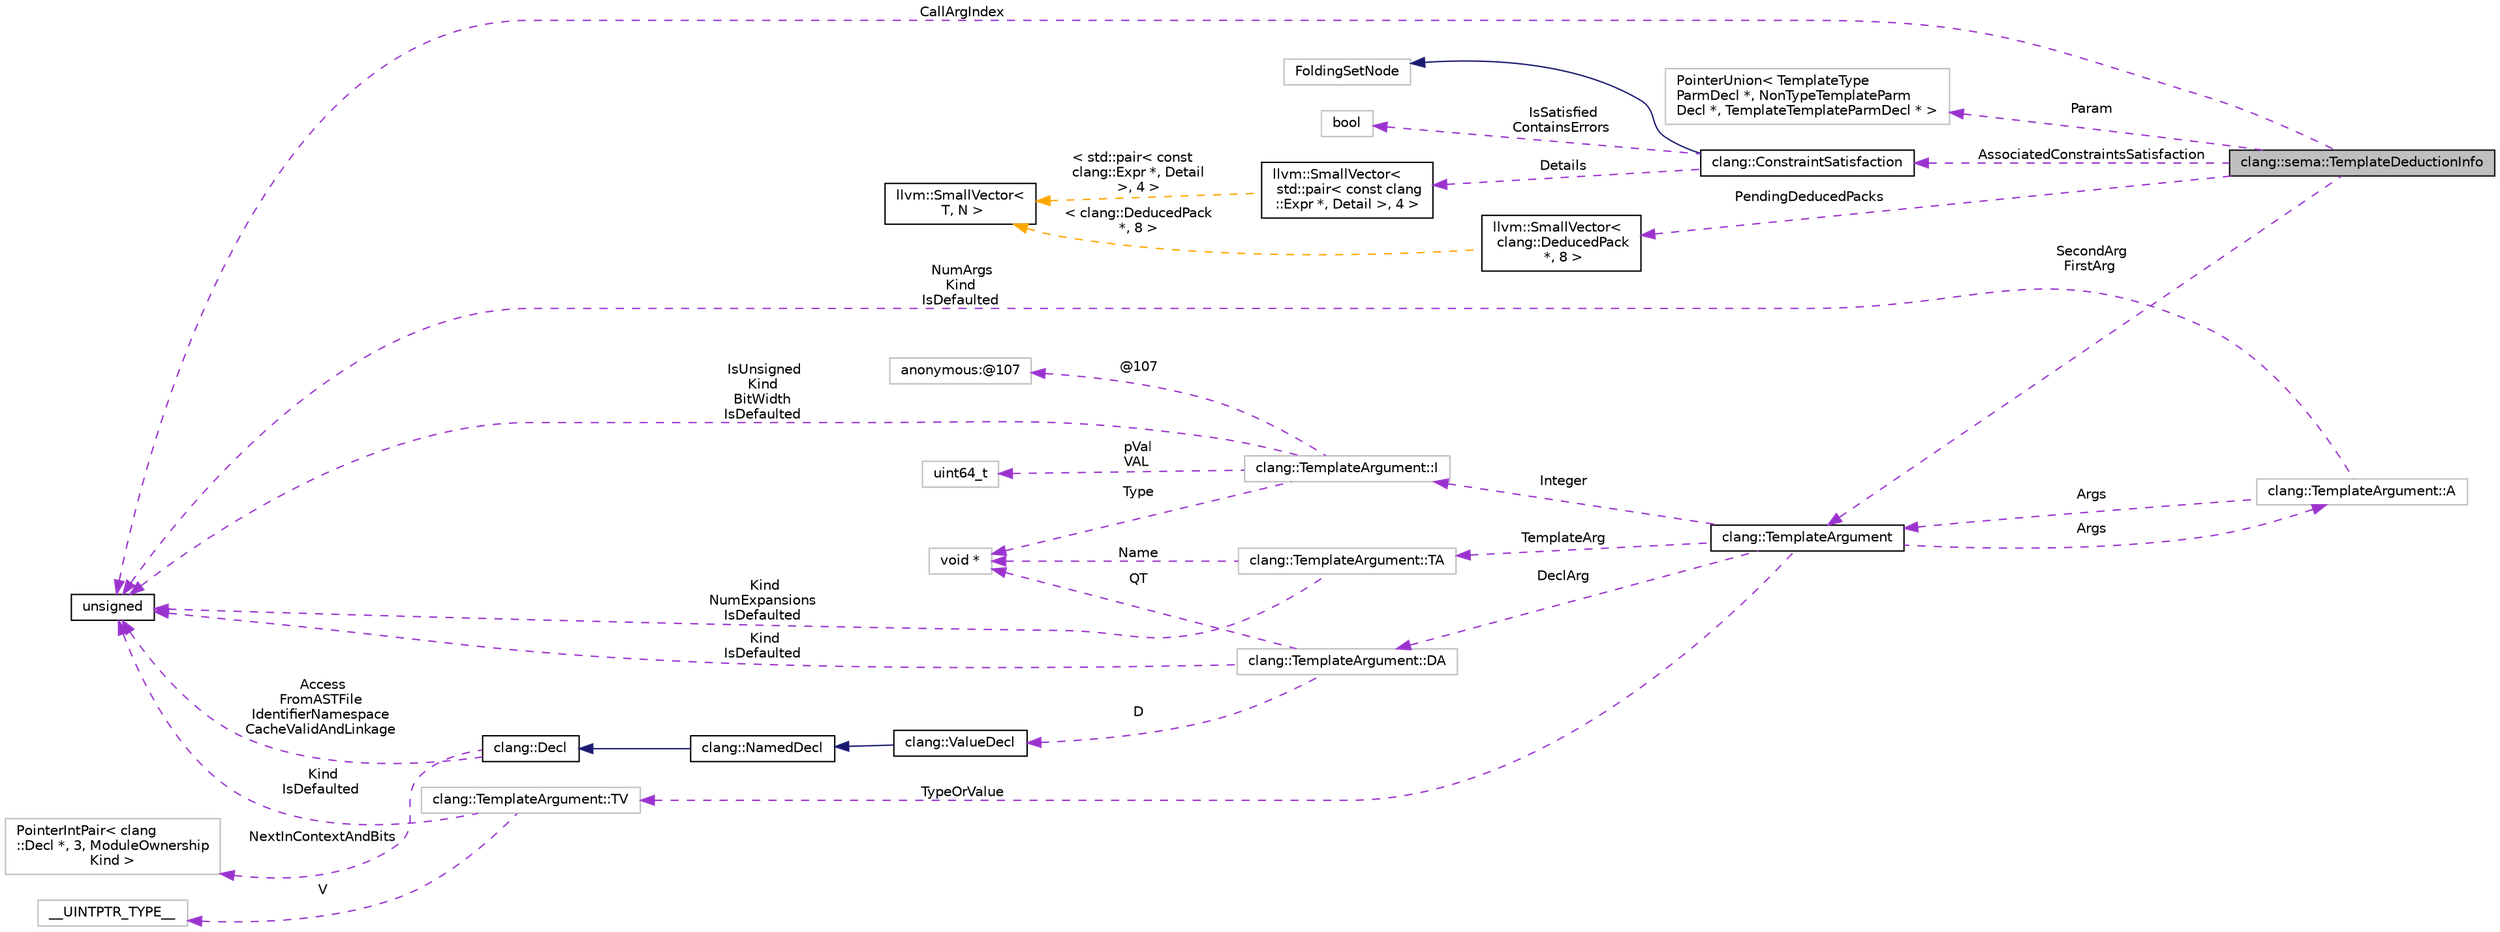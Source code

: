 digraph "clang::sema::TemplateDeductionInfo"
{
 // LATEX_PDF_SIZE
  bgcolor="transparent";
  edge [fontname="Helvetica",fontsize="10",labelfontname="Helvetica",labelfontsize="10"];
  node [fontname="Helvetica",fontsize="10",shape=record];
  rankdir="LR";
  Node1 [label="clang::sema::TemplateDeductionInfo",height=0.2,width=0.4,color="black", fillcolor="grey75", style="filled", fontcolor="black",tooltip="Provides information about an attempted template argument deduction, whose success or failure was des..."];
  Node2 -> Node1 [dir="back",color="darkorchid3",fontsize="10",style="dashed",label=" AssociatedConstraintsSatisfaction" ,fontname="Helvetica"];
  Node2 [label="clang::ConstraintSatisfaction",height=0.2,width=0.4,color="black",URL="$classclang_1_1ConstraintSatisfaction.html",tooltip="The result of a constraint satisfaction check, containing the necessary information to diagnose an un..."];
  Node3 -> Node2 [dir="back",color="midnightblue",fontsize="10",style="solid",fontname="Helvetica"];
  Node3 [label="FoldingSetNode",height=0.2,width=0.4,color="grey75",tooltip=" "];
  Node4 -> Node2 [dir="back",color="darkorchid3",fontsize="10",style="dashed",label=" IsSatisfied\nContainsErrors" ,fontname="Helvetica"];
  Node4 [label="bool",height=0.2,width=0.4,color="grey75",tooltip=" "];
  Node5 -> Node2 [dir="back",color="darkorchid3",fontsize="10",style="dashed",label=" Details" ,fontname="Helvetica"];
  Node5 [label="llvm::SmallVector\<\l std::pair\< const clang\l::Expr *, Detail \>, 4 \>",height=0.2,width=0.4,color="black",URL="$classllvm_1_1SmallVector.html",tooltip=" "];
  Node6 -> Node5 [dir="back",color="orange",fontsize="10",style="dashed",label=" \< std::pair\< const\l clang::Expr *, Detail\l \>, 4 \>" ,fontname="Helvetica"];
  Node6 [label="llvm::SmallVector\<\l T, N \>",height=0.2,width=0.4,color="black",URL="$classllvm_1_1SmallVector.html",tooltip=" "];
  Node7 -> Node1 [dir="back",color="darkorchid3",fontsize="10",style="dashed",label=" PendingDeducedPacks" ,fontname="Helvetica"];
  Node7 [label="llvm::SmallVector\<\l clang::DeducedPack\l *, 8 \>",height=0.2,width=0.4,color="black",URL="$classllvm_1_1SmallVector.html",tooltip=" "];
  Node6 -> Node7 [dir="back",color="orange",fontsize="10",style="dashed",label=" \< clang::DeducedPack\l *, 8 \>" ,fontname="Helvetica"];
  Node8 -> Node1 [dir="back",color="darkorchid3",fontsize="10",style="dashed",label=" SecondArg\nFirstArg" ,fontname="Helvetica"];
  Node8 [label="clang::TemplateArgument",height=0.2,width=0.4,color="black",URL="$classclang_1_1TemplateArgument.html",tooltip="Represents a template argument."];
  Node9 -> Node8 [dir="back",color="darkorchid3",fontsize="10",style="dashed",label=" TemplateArg" ,fontname="Helvetica"];
  Node9 [label="clang::TemplateArgument::TA",height=0.2,width=0.4,color="grey75",tooltip=" "];
  Node10 -> Node9 [dir="back",color="darkorchid3",fontsize="10",style="dashed",label=" Kind\nNumExpansions\nIsDefaulted" ,fontname="Helvetica"];
  Node10 [label="unsigned",height=0.2,width=0.4,color="black",URL="$classunsigned.html",tooltip=" "];
  Node11 -> Node9 [dir="back",color="darkorchid3",fontsize="10",style="dashed",label=" Name" ,fontname="Helvetica"];
  Node11 [label="void *",height=0.2,width=0.4,color="grey75",tooltip=" "];
  Node12 -> Node8 [dir="back",color="darkorchid3",fontsize="10",style="dashed",label=" DeclArg" ,fontname="Helvetica"];
  Node12 [label="clang::TemplateArgument::DA",height=0.2,width=0.4,color="grey75",tooltip="The kind of template argument we're storing."];
  Node13 -> Node12 [dir="back",color="darkorchid3",fontsize="10",style="dashed",label=" D" ,fontname="Helvetica"];
  Node13 [label="clang::ValueDecl",height=0.2,width=0.4,color="black",URL="$classclang_1_1ValueDecl.html",tooltip="Represent the declaration of a variable (in which case it is an lvalue) a function (in which case it ..."];
  Node14 -> Node13 [dir="back",color="midnightblue",fontsize="10",style="solid",fontname="Helvetica"];
  Node14 [label="clang::NamedDecl",height=0.2,width=0.4,color="black",URL="$classclang_1_1NamedDecl.html",tooltip="This represents a decl that may have a name."];
  Node15 -> Node14 [dir="back",color="midnightblue",fontsize="10",style="solid",fontname="Helvetica"];
  Node15 [label="clang::Decl",height=0.2,width=0.4,color="black",URL="$classclang_1_1Decl.html",tooltip="Decl - This represents one declaration (or definition), e.g."];
  Node16 -> Node15 [dir="back",color="darkorchid3",fontsize="10",style="dashed",label=" NextInContextAndBits" ,fontname="Helvetica"];
  Node16 [label="PointerIntPair\< clang\l::Decl *, 3, ModuleOwnership\lKind \>",height=0.2,width=0.4,color="grey75",tooltip=" "];
  Node10 -> Node15 [dir="back",color="darkorchid3",fontsize="10",style="dashed",label=" Access\nFromASTFile\nIdentifierNamespace\nCacheValidAndLinkage" ,fontname="Helvetica"];
  Node10 -> Node12 [dir="back",color="darkorchid3",fontsize="10",style="dashed",label=" Kind\nIsDefaulted" ,fontname="Helvetica"];
  Node11 -> Node12 [dir="back",color="darkorchid3",fontsize="10",style="dashed",label=" QT" ,fontname="Helvetica"];
  Node17 -> Node8 [dir="back",color="darkorchid3",fontsize="10",style="dashed",label=" Args" ,fontname="Helvetica"];
  Node17 [label="clang::TemplateArgument::A",height=0.2,width=0.4,color="grey75",tooltip=" "];
  Node8 -> Node17 [dir="back",color="darkorchid3",fontsize="10",style="dashed",label=" Args" ,fontname="Helvetica"];
  Node10 -> Node17 [dir="back",color="darkorchid3",fontsize="10",style="dashed",label=" NumArgs\nKind\nIsDefaulted" ,fontname="Helvetica"];
  Node18 -> Node8 [dir="back",color="darkorchid3",fontsize="10",style="dashed",label=" TypeOrValue" ,fontname="Helvetica"];
  Node18 [label="clang::TemplateArgument::TV",height=0.2,width=0.4,color="grey75",tooltip=" "];
  Node19 -> Node18 [dir="back",color="darkorchid3",fontsize="10",style="dashed",label=" V" ,fontname="Helvetica"];
  Node19 [label="__UINTPTR_TYPE__",height=0.2,width=0.4,color="grey75",tooltip=" "];
  Node10 -> Node18 [dir="back",color="darkorchid3",fontsize="10",style="dashed",label=" Kind\nIsDefaulted" ,fontname="Helvetica"];
  Node20 -> Node8 [dir="back",color="darkorchid3",fontsize="10",style="dashed",label=" Integer" ,fontname="Helvetica"];
  Node20 [label="clang::TemplateArgument::I",height=0.2,width=0.4,color="grey75",tooltip=" "];
  Node21 -> Node20 [dir="back",color="darkorchid3",fontsize="10",style="dashed",label=" pVal\nVAL" ,fontname="Helvetica"];
  Node21 [label="uint64_t",height=0.2,width=0.4,color="grey75",tooltip=" "];
  Node22 -> Node20 [dir="back",color="darkorchid3",fontsize="10",style="dashed",label=" @107" ,fontname="Helvetica"];
  Node22 [label="anonymous:@107",height=0.2,width=0.4,color="grey75",tooltip=" "];
  Node10 -> Node20 [dir="back",color="darkorchid3",fontsize="10",style="dashed",label=" IsUnsigned\nKind\nBitWidth\nIsDefaulted" ,fontname="Helvetica"];
  Node11 -> Node20 [dir="back",color="darkorchid3",fontsize="10",style="dashed",label=" Type" ,fontname="Helvetica"];
  Node23 -> Node1 [dir="back",color="darkorchid3",fontsize="10",style="dashed",label=" Param" ,fontname="Helvetica"];
  Node23 [label="PointerUnion\< TemplateType\lParmDecl *, NonTypeTemplateParm\lDecl *, TemplateTemplateParmDecl * \>",height=0.2,width=0.4,color="grey75",tooltip=" "];
  Node10 -> Node1 [dir="back",color="darkorchid3",fontsize="10",style="dashed",label=" CallArgIndex" ,fontname="Helvetica"];
}
